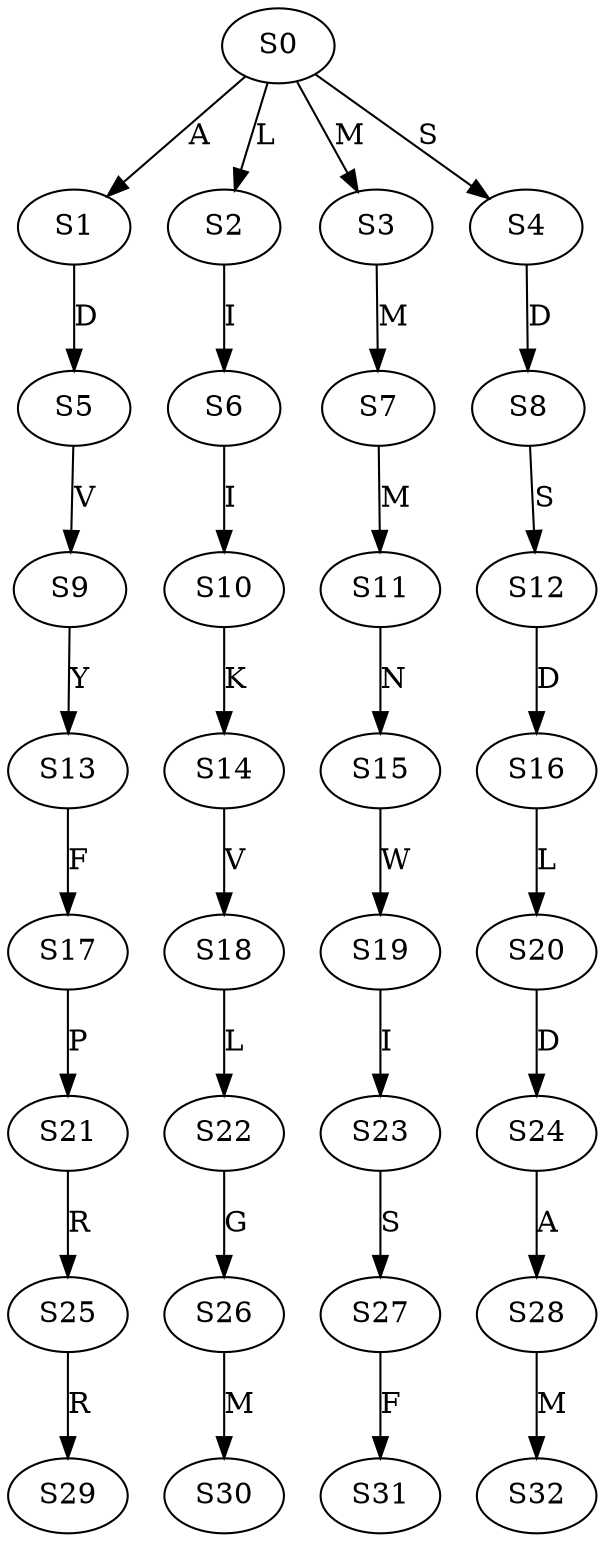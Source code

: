 strict digraph  {
	S0 -> S1 [ label = A ];
	S0 -> S2 [ label = L ];
	S0 -> S3 [ label = M ];
	S0 -> S4 [ label = S ];
	S1 -> S5 [ label = D ];
	S2 -> S6 [ label = I ];
	S3 -> S7 [ label = M ];
	S4 -> S8 [ label = D ];
	S5 -> S9 [ label = V ];
	S6 -> S10 [ label = I ];
	S7 -> S11 [ label = M ];
	S8 -> S12 [ label = S ];
	S9 -> S13 [ label = Y ];
	S10 -> S14 [ label = K ];
	S11 -> S15 [ label = N ];
	S12 -> S16 [ label = D ];
	S13 -> S17 [ label = F ];
	S14 -> S18 [ label = V ];
	S15 -> S19 [ label = W ];
	S16 -> S20 [ label = L ];
	S17 -> S21 [ label = P ];
	S18 -> S22 [ label = L ];
	S19 -> S23 [ label = I ];
	S20 -> S24 [ label = D ];
	S21 -> S25 [ label = R ];
	S22 -> S26 [ label = G ];
	S23 -> S27 [ label = S ];
	S24 -> S28 [ label = A ];
	S25 -> S29 [ label = R ];
	S26 -> S30 [ label = M ];
	S27 -> S31 [ label = F ];
	S28 -> S32 [ label = M ];
}
